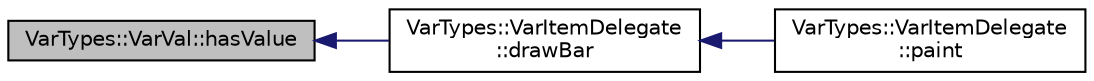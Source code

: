 digraph "VarTypes::VarVal::hasValue"
{
 // INTERACTIVE_SVG=YES
  edge [fontname="Helvetica",fontsize="10",labelfontname="Helvetica",labelfontsize="10"];
  node [fontname="Helvetica",fontsize="10",shape=record];
  rankdir="LR";
  Node1 [label="VarTypes::VarVal::hasValue",height=0.2,width=0.4,color="black", fillcolor="grey75", style="filled", fontcolor="black"];
  Node1 -> Node2 [dir="back",color="midnightblue",fontsize="10",style="solid",fontname="Helvetica"];
  Node2 [label="VarTypes::VarItemDelegate\l::drawBar",height=0.2,width=0.4,color="black", fillcolor="white", style="filled",URL="$d0/d1c/class_var_types_1_1_var_item_delegate.html#aa9e5e57ea3a1665054db01d114351958"];
  Node2 -> Node3 [dir="back",color="midnightblue",fontsize="10",style="solid",fontname="Helvetica"];
  Node3 [label="VarTypes::VarItemDelegate\l::paint",height=0.2,width=0.4,color="black", fillcolor="white", style="filled",URL="$d0/d1c/class_var_types_1_1_var_item_delegate.html#a52828d6232b6c34ce17d00ea168bde6f"];
}

